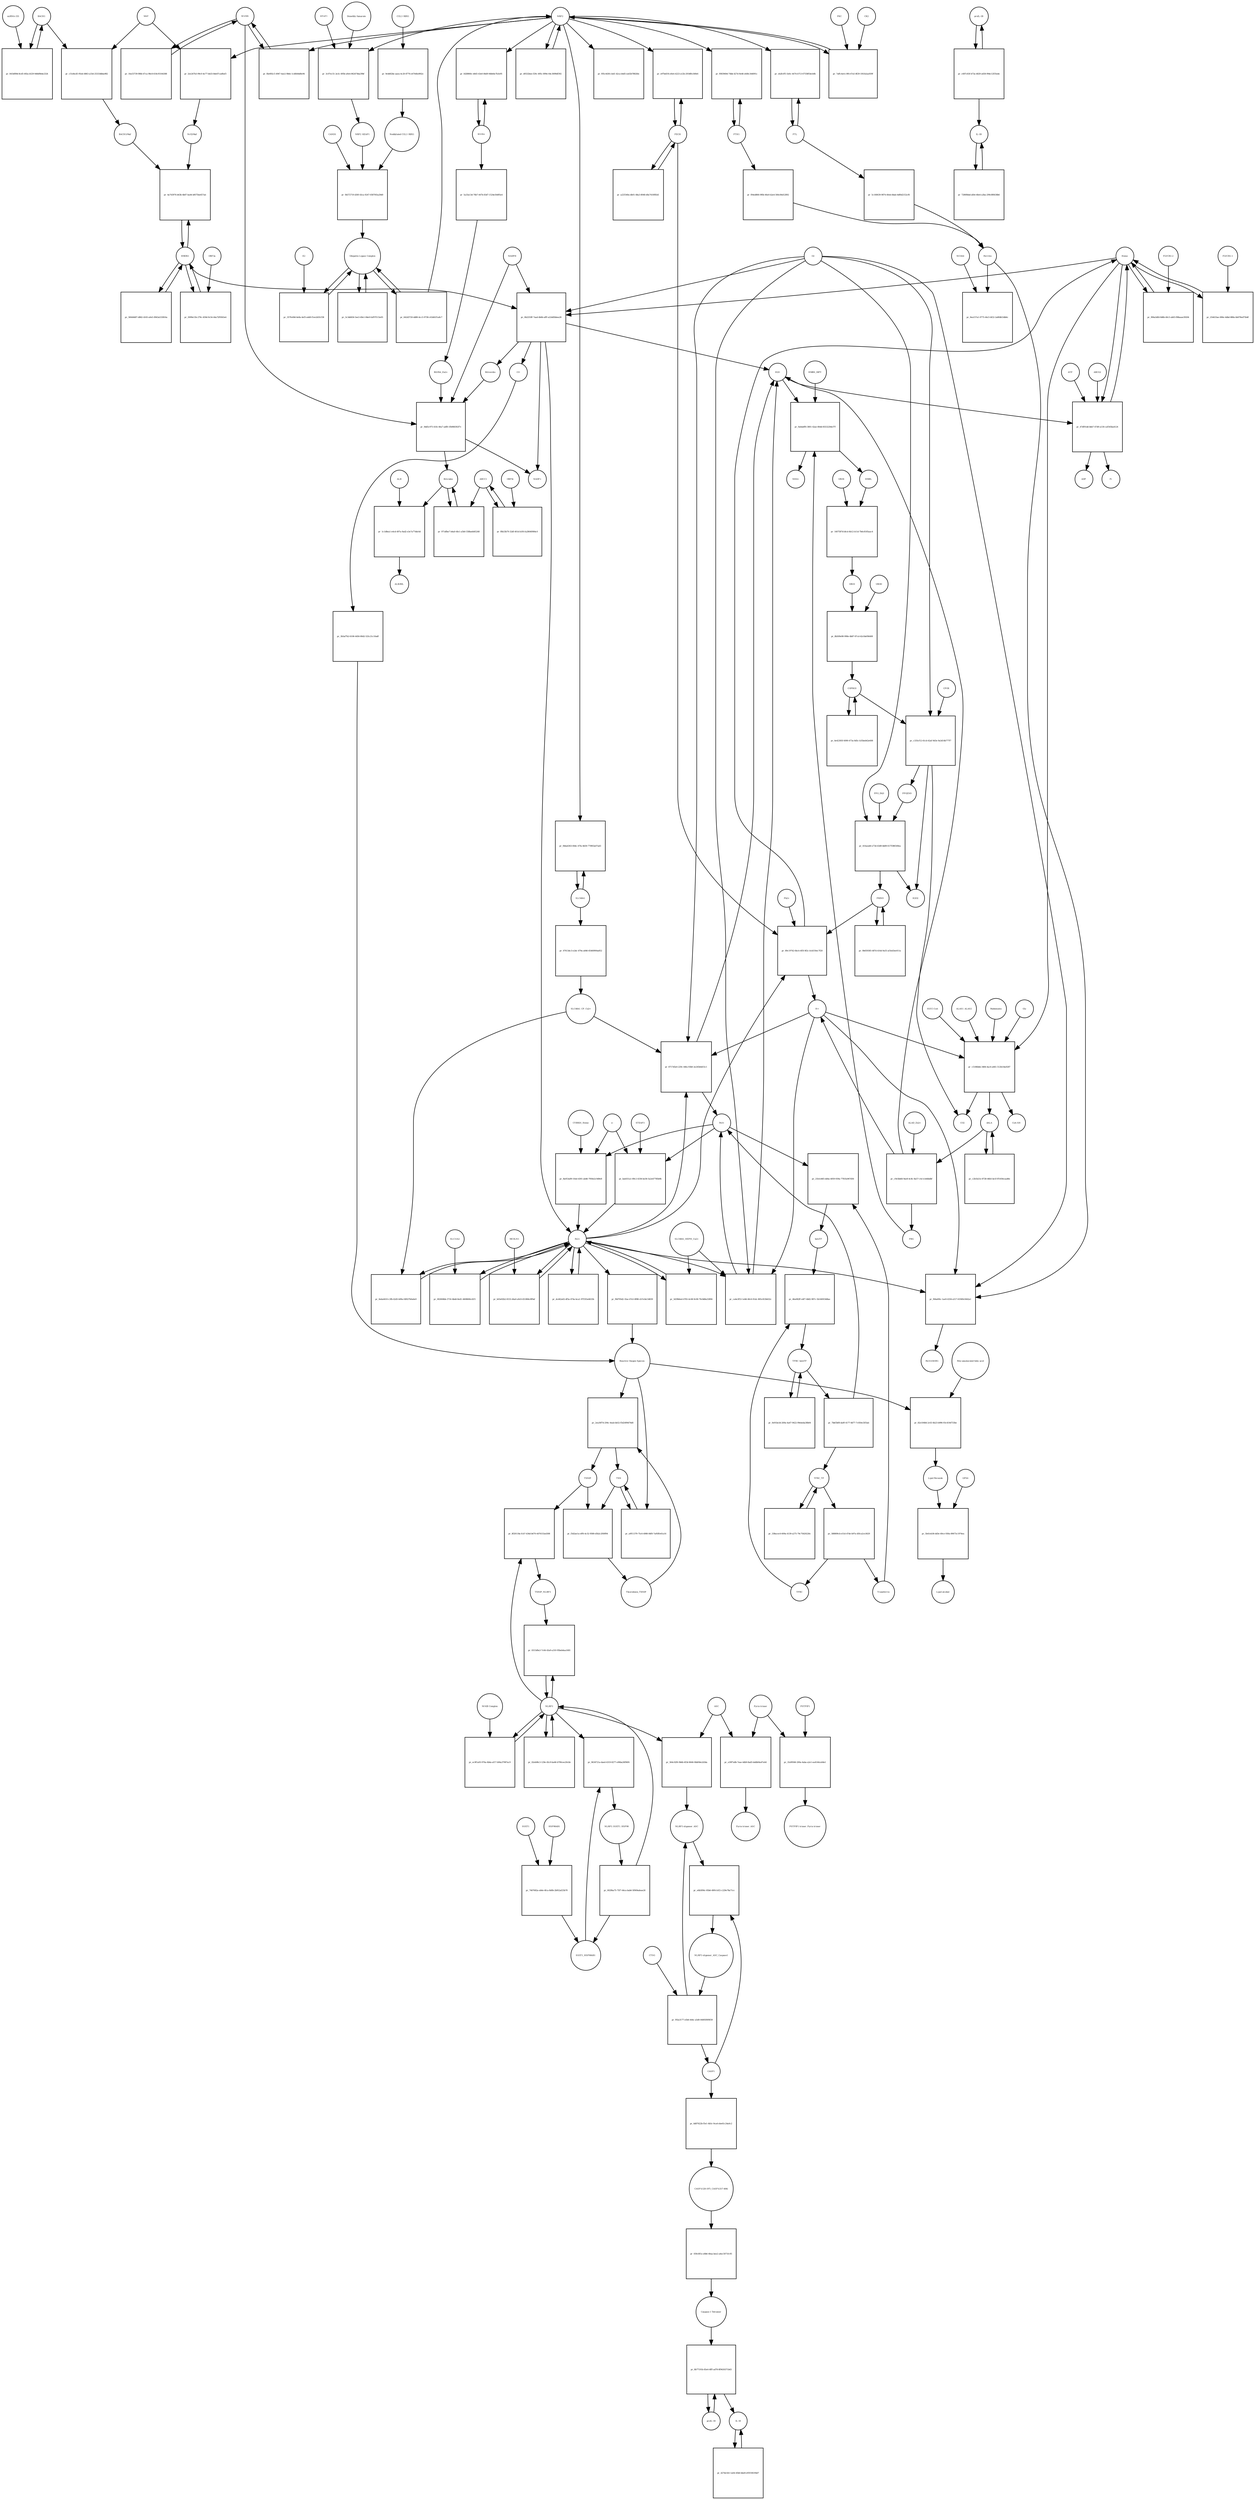 strict digraph  {
Heme [annotation="urn_miriam_obo.chebi_CHEBI%3A30413", bipartite=0, cls="simple chemical", fontsize=4, label=Heme, shape=circle];
"pr_0b2255ff-7aad-4b6b-afff-a22dd5bbea28" [annotation="", bipartite=1, cls=process, fontsize=4, label="pr_0b2255ff-7aad-4b6b-afff-a22dd5bbea28", shape=square];
Biliverdin [annotation="urn_miriam_obo.chebi_CHEBI%3A17033", bipartite=0, cls="simple chemical", fontsize=4, label=Biliverdin, shape=circle];
HMOX1 [annotation="", bipartite=0, cls=macromolecule, fontsize=4, label=HMOX1, shape=circle];
O2 [annotation="urn_miriam_obo.chebi_CHEBI%3A15379", bipartite=0, cls="simple chemical", fontsize=4, label=O2, shape=circle];
NADPH [annotation="urn_miriam_obo.chebi_CHEBI%3A16474", bipartite=0, cls="simple chemical", fontsize=4, label=NADPH, shape=circle];
H2O [annotation="urn_miriam_obo.chebi_CHEBI%3A15377", bipartite=0, cls="simple chemical", fontsize=4, label=H2O, shape=circle];
"Fe2+" [annotation="urn_miriam_obo.chebi_CHEBI%3A29033", bipartite=0, cls="simple chemical", fontsize=4, label="Fe2+", shape=circle];
"NADP+" [annotation="urn_miriam_obo.chebi_CHEBI%3A18009", bipartite=0, cls="simple chemical", fontsize=4, label="NADP+", shape=circle];
CO [annotation="urn_miriam_obo.chebi_CHEBI%3A17245", bipartite=0, cls="simple chemical", fontsize=4, label=CO, shape=circle];
"pr_994a5dfd-8d6b-40c5-ab03-f88aaae39204" [annotation="", bipartite=1, cls=process, fontsize=4, label="pr_994a5dfd-8d6b-40c5-ab03-f88aaae39204", shape=square];
"FLVCR1-2" [annotation=urn_miriam_uniprot_Q9Y5Y0, bipartite=0, cls=macromolecule, fontsize=4, label="FLVCR1-2", shape=circle];
"pr_9dd5c975-41fe-40a7-adf8-1fb988392f7c" [annotation="", bipartite=1, cls=process, fontsize=4, label="pr_9dd5c975-41fe-40a7-adf8-1fb988392f7c", shape=square];
Bilirubin [annotation="urn_miriam_obo.chebi_CHEBI%3A16990", bipartite=0, cls="simple chemical", fontsize=4, label=Bilirubin, shape=circle];
BLVRB [annotation=urn_miriam_uniprot_P30043, bipartite=0, cls=macromolecule, fontsize=4, label=BLVRB, shape=circle];
"BLVRA_Zn2+" [annotation="urn_miriam_obo.chebi_CHEBI%3A29805|urn_miriam_uniprot_P53004", bipartite=0, cls=complex, fontsize=4, label="BLVRA_Zn2+", shape=circle];
"pr_971dfbe7-b4a0-4fe1-a5b0-558ba6d45248" [annotation="", bipartite=1, cls=process, fontsize=4, label="pr_971dfbe7-b4a0-4fe1-a5b0-558ba6d45248", shape=square];
ABCC1 [annotation="", bipartite=0, cls=macromolecule, fontsize=4, label=ABCC1, shape=circle];
"pr_1c1d8ea1-e4cd-497a-9ad2-e3e7a77ddc6d" [annotation="", bipartite=1, cls=process, fontsize=4, label="pr_1c1d8ea1-e4cd-497a-9ad2-e3e7a77ddc6d", shape=square];
ALB [annotation=urn_miriam_uniprot_P02768, bipartite=0, cls=macromolecule, fontsize=4, label=ALB, shape=circle];
"ALB/BIL" [annotation="urn_miriam_uniprot_P02768|urn_miriam_obo.chebi_CHEBI%3A16990", bipartite=0, cls=complex, fontsize=4, label="ALB/BIL", shape=circle];
NRF2 [annotation="", bipartite=0, cls=macromolecule, fontsize=4, label=NRF2, shape=circle];
"pr_2ee247b3-99c0-4e77-bb33-8de67cad0af3" [annotation="", bipartite=1, cls=process, fontsize=4, label="pr_2ee247b3-99c0-4e77-bb33-8de67cad0af3", shape=square];
MAF [annotation=urn_miriam_uniprot_O75444, bipartite=0, cls=macromolecule, fontsize=4, label=MAF, shape=circle];
"Nrf2/Maf" [annotation="", bipartite=0, cls=complex, fontsize=4, label="Nrf2/Maf", shape=circle];
"pr_c51d4cd5-95eb-4863-a33d-25333dbba982" [annotation="", bipartite=1, cls=process, fontsize=4, label="pr_c51d4cd5-95eb-4863-a33d-25333dbba982", shape=square];
BACH1 [annotation=urn_miriam_uniprot_O14867, bipartite=0, cls=macromolecule, fontsize=4, label=BACH1, shape=circle];
"BACH1/Maf" [annotation="", bipartite=0, cls=complex, fontsize=4, label="BACH1/Maf", shape=circle];
"pr_041bf89d-8cd5-492a-b529-9d6d9b4e2324" [annotation="", bipartite=1, cls=process, fontsize=4, label="pr_041bf89d-8cd5-492a-b529-9d6d9b4e2324", shape=square];
"miRNA-155" [annotation=urn_miriam_ncbigene_406947, bipartite=0, cls="nucleic acid feature", fontsize=4, label="miRNA-155", shape=circle];
"pr_4a743976-b63b-4b87-ba44-bf675be657ab" [annotation="", bipartite=1, cls=process, fontsize=4, label="pr_4a743976-b63b-4b87-ba44-bf675be657ab", shape=square];
PRIN9 [annotation="urn_miriam_obo.chebi_CHEBI%3A15430", bipartite=0, cls="simple chemical", fontsize=4, label=PRIN9, shape=circle];
"pr_89c19742-6bc4-4f5f-8f2c-b1d150ec7f20" [annotation="", bipartite=1, cls=process, fontsize=4, label="pr_89c19742-6bc4-4f5f-8f2c-b1d150ec7f20", shape=square];
FECH [annotation=urn_miriam_uniprot_P22830, bipartite=0, cls=macromolecule, fontsize=4, label=FECH, shape=circle];
"Pb2+" [annotation="urn_miriam_obo.chebi_CHEBI%3A27889", bipartite=0, cls="simple chemical", fontsize=4, label="Pb2+", shape=circle];
"H+" [annotation="urn_miriam_obo.chebi_CHEBI%3A15378", bipartite=0, cls="simple chemical", fontsize=4, label="H+", shape=circle];
"SUCC-CoA" [annotation="urn_miriam_obo.chebi_CHEBI%3A57292", bipartite=0, cls="simple chemical", fontsize=4, label="SUCC-CoA", shape=circle];
"pr_c5186bbb-3484-4ac6-a661-512fe54a9287" [annotation="", bipartite=1, cls=process, fontsize=4, label="pr_c5186bbb-3484-4ac6-a661-512fe54a9287", shape=square];
dALA [annotation="urn_miriam_obo.chebi_CHEBI%3A356416", bipartite=0, cls="simple chemical", fontsize=4, label=dALA, shape=circle];
ALAS1_ALAS2 [annotation="urn_miriam_uniprot_P13196|urn_miriam_uniprot_P22557", bipartite=0, cls=complex, fontsize=4, label=ALAS1_ALAS2, shape=circle];
Panhematin [annotation="urn_miriam_obo.chebi_CHEBI%3A50385", bipartite=0, cls="simple chemical", fontsize=4, label=Panhematin, shape=circle];
Gly [annotation="urn_miriam_obo.chebi_CHEBI%3A57305", bipartite=0, cls="simple chemical", fontsize=4, label=Gly, shape=circle];
"CoA-SH" [annotation="urn_miriam_obo.chebi_CHEBI%3A15346", bipartite=0, cls="simple chemical", fontsize=4, label="CoA-SH", shape=circle];
CO2 [annotation="urn_miriam_obo.chebi_CHEBI%3A16526", bipartite=0, cls="simple chemical", fontsize=4, label=CO2, shape=circle];
"pr_3c07ec51-2e3c-495b-a9e4-862474ba39bf" [annotation="", bipartite=1, cls=process, fontsize=4, label="pr_3c07ec51-2e3c-495b-a9e4-862474ba39bf", shape=square];
KEAP1 [annotation=urn_miriam_uniprot_Q14145, bipartite=0, cls=macromolecule, fontsize=4, label=KEAP1, shape=circle];
NRF2_KEAP1 [annotation="urn_miriam_uniprot_Q14145|urn_miriam_uniprot_Q16236", bipartite=0, cls=complex, fontsize=4, label=NRF2_KEAP1, shape=circle];
"Dimethly fumarate" [annotation="urn_miriam_obo.chebi_CHEBI%3A76004", bipartite=0, cls="simple chemical", fontsize=4, label="Dimethly fumarate", shape=circle];
"Ubiquitin Ligase Complex" [annotation="urn_miriam_uniprot_Q14145|urn_miriam_uniprot_Q15843|urn_miriam_uniprot_Q13618|urn_miriam_uniprot_P62877|urn_miriam_uniprot_Q16236|urn_miriam_uniprot_P0CG48|urn_miriam_pubmed_19940261|urn_miriam_interpro_IPR000608", bipartite=0, cls=complex, fontsize=4, label="Ubiquitin Ligase Complex", shape=circle];
"pr_3c3dd456-5ee3-49e1-84e0-faf97f115e05" [annotation="", bipartite=1, cls=process, fontsize=4, label="pr_3c3dd456-5ee3-49e1-84e0-faf97f115e05", shape=square];
"pr_c9e5bbfd-9ae8-4c8c-8a57-c4c1cb44bdbf" [annotation="", bipartite=1, cls=process, fontsize=4, label="pr_c9e5bbfd-9ae8-4c8c-8a57-c4c1cb44bdbf", shape=square];
PBG [annotation="urn_miriam_obo.chebi_CHEBI%3A58126", bipartite=0, cls="simple chemical", fontsize=4, label=PBG, shape=circle];
"ALAD_Zn2+" [annotation="urn_miriam_uniprot_P13716|urn_miriam_obo.chebi_CHEBI%3A29105", bipartite=0, cls=complex, fontsize=4, label="ALAD_Zn2+", shape=circle];
"pr_9a8abff6-3801-42ae-80dd-8553229dcf7f" [annotation="", bipartite=1, cls=process, fontsize=4, label="pr_9a8abff6-3801-42ae-80dd-8553229dcf7f", shape=square];
HMBL [annotation="urn_miriam_obo.chebi_CHEBI%3A57845", bipartite=0, cls="simple chemical", fontsize=4, label=HMBL, shape=circle];
HMBS_DIPY [annotation="urn_miriam_obo.chebi_CHEBI%3A36319|urn_miriam_uniprot_P08397", bipartite=0, cls=complex, fontsize=4, label=HMBS_DIPY, shape=circle];
"NH4+" [annotation="urn_miriam_obo.chebi_CHEBI%3A28938", bipartite=0, cls="simple chemical", fontsize=4, label="NH4+", shape=circle];
"pr_1407587d-bfcd-4b12-b11d-7b6c8185aac4" [annotation="", bipartite=1, cls=process, fontsize=4, label="pr_1407587d-bfcd-4b12-b11d-7b6c8185aac4", shape=square];
URO3 [annotation="urn_miriam_obo.chebi_CHEBI%3A15437", bipartite=0, cls="simple chemical", fontsize=4, label=URO3, shape=circle];
UROS [annotation=urn_miriam_uniprot_P10746, bipartite=0, cls=macromolecule, fontsize=4, label=UROS, shape=circle];
"pr_8b509e98-998e-4b87-87cd-42cfdef06408" [annotation="", bipartite=1, cls=process, fontsize=4, label="pr_8b509e98-998e-4b87-87cd-42cfdef06408", shape=square];
COPRO3 [annotation="urn_miriam_obo.chebi_CHEBI%3A15439", bipartite=0, cls="simple chemical", fontsize=4, label=COPRO3, shape=circle];
UROD [annotation=urn_miriam_uniprot_P06132, bipartite=0, cls=macromolecule, fontsize=4, label=UROD, shape=circle];
"pr_c335cf12-61cb-42af-9d3e-9a3d14b777f7" [annotation="", bipartite=1, cls=process, fontsize=4, label="pr_c335cf12-61cb-42af-9d3e-9a3d14b777f7", shape=square];
PPGEN9 [annotation="urn_miriam_obo.chebi_CHEBI%3A15435", bipartite=0, cls="simple chemical", fontsize=4, label=PPGEN9, shape=circle];
CPOX [annotation=urn_miriam_uniprot_P36551, bipartite=0, cls=macromolecule, fontsize=4, label=CPOX, shape=circle];
H2O2 [annotation="urn_miriam_obo.chebi_CHEBI%3A16240", bipartite=0, cls="simple chemical", fontsize=4, label=H2O2, shape=circle];
"pr_41faeab0-e73d-43d9-bb89-617f386549ea" [annotation="", bipartite=1, cls=process, fontsize=4, label="pr_41faeab0-e73d-43d9-bb89-617f386549ea", shape=square];
PPO_FAD [annotation="urn_miriam_obo.chebi_CHEBI%3A16238|urn_miriam_uniprot_P50336", bipartite=0, cls=complex, fontsize=4, label=PPO_FAD, shape=circle];
"pr_d0532bee-f29c-495c-899e-64c3699df392" [annotation="", bipartite=1, cls=process, fontsize=4, label="pr_d0532bee-f29c-495c-899e-64c3699df392", shape=square];
"pr_c2b1b21e-8728-46b5-be1f-ff1656caad6e" [annotation="", bipartite=1, cls="uncertain process", fontsize=4, label="pr_c2b1b21e-8728-46b5-be1f-ff1656caad6e", shape=square];
"pr_6e42305f-6090-473a-8d5c-b35beb62e608" [annotation="", bipartite=1, cls="uncertain process", fontsize=4, label="pr_6e42305f-6090-473a-8d5c-b35beb62e608", shape=square];
"pr_9b659385-487d-416d-9a55-af3ed3ee011a" [annotation="", bipartite=1, cls="uncertain process", fontsize=4, label="pr_9b659385-487d-416d-9a55-af3ed3ee011a", shape=square];
"Poly-unsaturated fatty acid" [annotation="urn_miriam_obo.chebi_CHEBI%3A26208", bipartite=0, cls="simple chemical", fontsize=4, label="Poly-unsaturated fatty acid", shape=circle];
"pr_82e1048d-2c63-4b23-b996-93c419d733be" [annotation="", bipartite=1, cls=process, fontsize=4, label="pr_82e1048d-2c63-4b23-b996-93c419d733be", shape=square];
"Lipid Peroxide" [annotation="urn_miriam_obo.chebi_CHEBI%3A61051", bipartite=0, cls="simple chemical", fontsize=4, label="Lipid Peroxide", shape=circle];
"Reactive Oxygen Species" [annotation="urn_miriam_obo.chebi_CHEBI%3A26523", bipartite=0, cls="simple chemical", fontsize=4, label="Reactive Oxygen Species", shape=circle];
"pr_f66a6f4c-1ae9-4334-a517-61949c0442a1" [annotation="", bipartite=1, cls=process, fontsize=4, label="pr_f66a6f4c-1ae9-4334-a517-61949c0442a1", shape=square];
"Fe(3+)O(OH)" [annotation="urn_miriam_obo.chebi_CHEBI%3A78619", bipartite=0, cls="simple chemical", fontsize=4, label="Fe(3+)O(OH)", shape=circle];
Ferritin [annotation=urn_miriam_uniprot_P02794, bipartite=0, cls=complex, fontsize=4, label=Ferritin, shape=circle];
"pr_0eda4410-c3fb-42d5-b09a-fdf437b0a6e9" [annotation="", bipartite=1, cls=process, fontsize=4, label="pr_0eda4410-c3fb-42d5-b09a-fdf437b0a6e9", shape=square];
"SLC40A1_CP_Cu2+" [annotation="urn_miriam_uniprot_P00450|urn_miriam_uniprot_Q9NP59|urn_miriam_obo.chebi_CHEBI%3A29036", bipartite=0, cls=complex, fontsize=4, label="SLC40A1_CP_Cu2+", shape=circle];
"pr_8717d5e0-229c-44fa-93b0-2e245b4d15c1" [annotation="", bipartite=1, cls=process, fontsize=4, label="pr_8717d5e0-229c-44fa-93b0-2e245b4d15c1", shape=square];
"Fe3+" [annotation="urn_miriam_obo.chebi_CHEBI%3A29034", bipartite=0, cls="simple chemical", fontsize=4, label="Fe3+", shape=circle];
SLC40A1 [annotation=urn_miriam_ncbigene_30061, bipartite=0, cls="nucleic acid feature", fontsize=4, label=SLC40A1, shape=circle];
"pr_0bba4363-60dc-47fa-8d30-770f63a07ad3" [annotation="", bipartite=1, cls=process, fontsize=4, label="pr_0bba4363-60dc-47fa-8d30-770f63a07ad3", shape=square];
FTH1 [annotation=urn_miriam_ncbigene_2495, bipartite=0, cls="nucleic acid feature", fontsize=4, label=FTH1, shape=circle];
"pr_f083949d-74bb-427d-9e46-efd0c344091c" [annotation="", bipartite=1, cls=process, fontsize=4, label="pr_f083949d-74bb-427d-9e46-efd0c344091c", shape=square];
FTL [annotation=urn_miriam_ncbigene_2512, bipartite=0, cls="nucleic acid feature", fontsize=4, label=FTL, shape=circle];
"pr_eb2fcff5-5e0c-4474-b713-67558f5dcb0b" [annotation="", bipartite=1, cls=process, fontsize=4, label="pr_eb2fcff5-5e0c-4474-b713-67558f5dcb0b", shape=square];
"pr_f04ed866-9f6b-46e0-b2e4-566c84d12892" [annotation="", bipartite=1, cls=process, fontsize=4, label="pr_f04ed866-9f6b-46e0-b2e4-566c84d12892", shape=square];
"pr_5c160639-9874-40eb-8dab-4df6d2152cf6" [annotation="", bipartite=1, cls=process, fontsize=4, label="pr_5c160639-9874-40eb-8dab-4df6d2152cf6", shape=square];
"pr_e97bd1f4-e0e4-4223-a12b-2934ffe349e6" [annotation="", bipartite=1, cls=process, fontsize=4, label="pr_e97bd1f4-e0e4-4223-a12b-2934ffe349e6", shape=square];
"pr_a225540a-db01-48a3-8048-d0a7410f85d1" [annotation="", bipartite=1, cls=process, fontsize=4, label="pr_a225540a-db01-48a3-8048-d0a7410f85d1", shape=square];
"pr_560d4487-d862-4165-a0e5-0943a533816a" [annotation="", bipartite=1, cls=process, fontsize=4, label="pr_560d4487-d862-4165-a0e5-0943a533816a", shape=square];
BLVRA [annotation=urn_miriam_ncbigene_644, bipartite=0, cls="nucleic acid feature", fontsize=4, label=BLVRA, shape=circle];
"pr_fd28860c-d445-43e0-84d9-9db44e7b3e95" [annotation="", bipartite=1, cls=process, fontsize=4, label="pr_fd28860c-d445-43e0-84d9-9db44e7b3e95", shape=square];
"pr_fbe692c5-4947-4ae2-9b6e-1cdfd44d8e94" [annotation="", bipartite=1, cls=process, fontsize=4, label="pr_fbe692c5-4947-4ae2-9b6e-1cdfd44d8e94", shape=square];
"pr_16a53739-f86b-47ca-98c8-618c93164388" [annotation="", bipartite=1, cls=process, fontsize=4, label="pr_16a53739-f86b-47ca-98c8-618c93164388", shape=square];
"pr_5a33a13d-76b7-447b-83d7-1524e50d95e4" [annotation="", bipartite=1, cls=process, fontsize=4, label="pr_5a33a13d-76b7-447b-83d7-1524e50d95e4", shape=square];
"pr_67613dc3-e2dc-479a-a846-65460904a852" [annotation="", bipartite=1, cls=process, fontsize=4, label="pr_67613dc3-e2dc-479a-a846-65460904a852", shape=square];
"pr_9ea157a1-0775-44c5-bf22-2a8fdb53db6c" [annotation="", bipartite=1, cls=process, fontsize=4, label="pr_9ea157a1-0775-44c5-bf22-2a8fdb53db6c", shape=square];
NCOA4 [annotation=urn_miriam_uniprot_Q13772, bipartite=0, cls=macromolecule, fontsize=4, label=NCOA4, shape=circle];
"pr_8a053a89-10ed-4301-ab46-7956e2c9d9e8" [annotation="", bipartite=1, cls=process, fontsize=4, label="pr_8a053a89-10ed-4301-ab46-7956e2c9d9e8", shape=square];
CYBRD1_Heme [annotation="urn_miriam_uniprot_Q53TN4|urn_miriam_obo.chebi_CHEBI%3A30413", bipartite=0, cls=complex, fontsize=4, label=CYBRD1_Heme, shape=circle];
"e-" [annotation="urn_miriam_obo.chebi_CHEBI%3A10545", bipartite=0, cls="simple chemical", fontsize=4, label="e-", shape=circle];
"pr_002604bb-3716-4bdd-8ed1-4408606cd1f1" [annotation="", bipartite=1, cls=process, fontsize=4, label="pr_002604bb-3716-4bdd-8ed1-4408606cd1f1", shape=square];
SLC11A2 [annotation=urn_miriam_uniprot_P49281, bipartite=0, cls=macromolecule, fontsize=4, label=SLC11A2, shape=circle];
"pr_5b41eb36-dd3e-49ce-930a-89673c1974ea" [annotation="", bipartite=1, cls=process, fontsize=4, label="pr_5b41eb36-dd3e-49ce-930a-89673c1974ea", shape=square];
"Lipid alcohol" [annotation="urn_miriam_obo.chebi_CHEBI%3A24026", bipartite=0, cls="simple chemical", fontsize=4, label="Lipid alcohol", shape=circle];
GPX4 [annotation=urn_miriam_uniprot_P36969, bipartite=0, cls=macromolecule, fontsize=4, label=GPX4, shape=circle];
"pr_3099e15b-279c-459d-9c54-44a72f9363e4" [annotation="", bipartite=1, cls=process, fontsize=4, label="pr_3099e15b-279c-459d-9c54-44a72f9363e4", shape=square];
ORF3a [annotation="urn_miriam_uniprot_P0DTC3|urn_miriam_taxonomy_2697049", bipartite=0, cls=macromolecule, fontsize=4, label=ORF3a, shape=circle];
"pr_f8d795d2-1fae-47e5-8f88-cb7e5dc54839" [annotation="", bipartite=1, cls=process, fontsize=4, label="pr_f8d795d2-1fae-47e5-8f88-cb7e5dc54839", shape=square];
"pr_f8b33b79-32df-401d-b1f6-fa28640984c0" [annotation="", bipartite=1, cls=process, fontsize=4, label="pr_f8b33b79-32df-401d-b1f6-fa28640984c0", shape=square];
ORF9c [annotation=urn_miriam_taxonomy_2697049, bipartite=0, cls=macromolecule, fontsize=4, label=ORF9c, shape=circle];
CUL3_RBX1 [annotation="urn_miriam_uniprot_Q13618|urn_miriam_uniprot_P62877", bipartite=0, cls=complex, fontsize=4, label=CUL3_RBX1, shape=circle];
"pr_9e4d62be-aaea-4c20-8776-e4744fa9f42c" [annotation="", bipartite=1, cls=process, fontsize=4, label="pr_9e4d62be-aaea-4c20-8776-e4744fa9f42c", shape=square];
"Neddylated CUL3_RBX1" [annotation="urn_miriam_uniprot_Q15843|urn_miriam_uniprot_Q13618|urn_miriam_uniprot_P62877", bipartite=0, cls=complex, fontsize=4, label="Neddylated CUL3_RBX1", shape=circle];
"pr_f05c4436-cbd1-42ca-b4d5-ea02b7882fdc" [annotation="", bipartite=1, cls=process, fontsize=4, label="pr_f05c4436-cbd1-42ca-b4d5-ea02b7882fdc", shape=square];
"pr_0b572719-d30f-43ca-9247-0587f45a29d0" [annotation="", bipartite=1, cls=process, fontsize=4, label="pr_0b572719-d30f-43ca-9247-0587f45a29d0", shape=square];
CAND1 [annotation=urn_miriam_uniprot_Q86VP6, bipartite=0, cls=macromolecule, fontsize=4, label=CAND1, shape=circle];
E2 [annotation=urn_miriam_interpro_IPR000608, bipartite=0, cls=macromolecule, fontsize=4, label=E2, shape=circle];
"pr_357fe49d-6e8a-4ef3-a4d0-f1ee2d1fcf38" [annotation="", bipartite=1, cls=process, fontsize=4, label="pr_357fe49d-6e8a-4ef3-a4d0-f1ee2d1fcf38", shape=square];
"pr_7affc4e4-c9f4-47a5-8f29-1f41b2aa939f" [annotation="", bipartite=1, cls=process, fontsize=4, label="pr_7affc4e4-c9f4-47a5-8f29-1f41b2aa939f", shape=square];
PKC [annotation="urn_miriam_pubmed_12198130|urn_miriam_interpro_IPR012233", bipartite=0, cls=macromolecule, fontsize=4, label=PKC, shape=circle];
CK2 [annotation="", bipartite=0, cls=macromolecule, fontsize=4, label=CK2, shape=circle];
"pr_254433ae-696e-4dbd-888a-bb078ed75b4f" [annotation="", bipartite=1, cls=process, fontsize=4, label="pr_254433ae-696e-4dbd-888a-bb078ed75b4f", shape=square];
"FLVCR1-1" [annotation=urn_miriam_uniprot_Q9Y5Y0, bipartite=0, cls=macromolecule, fontsize=4, label="FLVCR1-1", shape=circle];
"pr_47df91dd-bbb7-47d9-a130-caf545ba4124" [annotation="", bipartite=1, cls=process, fontsize=4, label="pr_47df91dd-bbb7-47d9-a130-caf545ba4124", shape=square];
ABCG2 [annotation=urn_miriam_uniprot_Q9UNQ0, bipartite=0, cls="macromolecule multimer", fontsize=4, label=ABCG2, shape=circle];
ATP [annotation="urn_miriam_obo.chebi_CHEBI%3A30616", bipartite=0, cls="simple chemical", fontsize=4, label=ATP, shape=circle];
Pi [annotation="urn_miriam_obo.chebi_CHEBI%3A18367", bipartite=0, cls="simple chemical", fontsize=4, label=Pi, shape=circle];
ADP [annotation="urn_miriam_obo.chebi_CHEBI%3A456216", bipartite=0, cls="simple chemical", fontsize=4, label=ADP, shape=circle];
"pr_3d39b6ed-4765-4c68-9c08-79c8d8a53894" [annotation="", bipartite=1, cls=process, fontsize=4, label="pr_3d39b6ed-4765-4c68-9c08-79c8d8a53894", shape=square];
"SLC40A1_HEPH_Cu2+" [annotation="urn_miriam_uniprot_Q9BQS7|urn_miriam_uniprot_Q9NP59|urn_miriam_obo.chebi_CHEBI%3A28694", bipartite=0, cls=complex, fontsize=4, label="SLC40A1_HEPH_Cu2+", shape=circle];
"pr_ca4e3f53-1e8d-40c6-91dc-805c653b632c" [annotation="", bipartite=1, cls=process, fontsize=4, label="pr_ca4e3f53-1e8d-40c6-91dc-805c653b632c", shape=square];
"pr_21b1e465-dd4a-4059-939a-7781fa967d56" [annotation="", bipartite=1, cls=process, fontsize=4, label="pr_21b1e465-dd4a-4059-939a-7781fa967d56", shape=square];
Transferrin [annotation=urn_miriam_uniprot_P02787, bipartite=0, cls=macromolecule, fontsize=4, label=Transferrin, shape=circle];
holoTF [annotation="urn_miriam_uniprot_P02787|urn_miriam_obo.chebi_CHEBI%3A29034", bipartite=0, cls=complex, fontsize=4, label=holoTF, shape=circle];
TFRC [annotation=urn_miriam_uniprot_P02786, bipartite=0, cls="macromolecule multimer", fontsize=4, label=TFRC, shape=circle];
"pr_46a082ff-e4f7-4b82-987c-5b146919d8ae" [annotation="", bipartite=1, cls=process, fontsize=4, label="pr_46a082ff-e4f7-4b82-987c-5b146919d8ae", shape=square];
TFRC_holoTF [annotation="urn_miriam_uniprot_P02787|urn_miriam_obo.chebi_CHEBI%3A29034|urn_miriam_uniprot_P02786", bipartite=0, cls=complex, fontsize=4, label=TFRC_holoTF, shape=circle];
"pr_0e91be3d-269a-4a47-9422-99ebeba38b04" [annotation="", bipartite=1, cls=process, fontsize=4, label="pr_0e91be3d-269a-4a47-9422-99ebeba38b04", shape=square];
"pr_7bbf3bf8-da9f-4177-8d77-7c050e33f3ab" [annotation="", bipartite=1, cls=process, fontsize=4, label="pr_7bbf3bf8-da9f-4177-8d77-7c050e33f3ab", shape=square];
TFRC_TF [annotation="urn_miriam_uniprot_P02787|urn_miriam_uniprot_P02786", bipartite=0, cls=complex, fontsize=4, label=TFRC_TF, shape=circle];
"pr_bab551a1-89c2-4336-be36-5a2e47785b9b" [annotation="", bipartite=1, cls=process, fontsize=4, label="pr_bab551a1-89c2-4336-be36-5a2e47785b9b", shape=square];
STEAP3 [annotation=urn_miriam_uniprot_Q658P3, bipartite=0, cls=macromolecule, fontsize=4, label=STEAP3, shape=circle];
"pr_b03e92b2-8155-44a0-a9c8-451884c8f9af" [annotation="", bipartite=1, cls=process, fontsize=4, label="pr_b03e92b2-8155-44a0-a9c8-451884c8f9af", shape=square];
MCOLN1 [annotation=urn_miriam_uniprot_Q9GZU1, bipartite=0, cls=macromolecule, fontsize=4, label=MCOLN1, shape=circle];
"pr_dcd42a02-df5a-474a-bca1-97f355e6633b" [annotation="", bipartite=1, cls=process, fontsize=4, label="pr_dcd42a02-df5a-474a-bca1-97f355e6633b", shape=square];
"pr_338acec6-609a-4139-a275-79c75620226c" [annotation="", bipartite=1, cls=process, fontsize=4, label="pr_338acec6-609a-4139-a275-79c75620226c", shape=square];
"pr_588809cb-e51d-47de-b97a-d5fca2ce3629" [annotation="", bipartite=1, cls=process, fontsize=4, label="pr_588809cb-e51d-47de-b97a-d5fca2ce3629", shape=square];
"pr_642d3720-dd80-4cc5-9738-c63d41f1a8c7" [annotation="", bipartite=1, cls=process, fontsize=4, label="pr_642d3720-dd80-4cc5-9738-c63d41f1a8c7", shape=square];
Thioredoxin_TXNIP [annotation="urn_miriam_uniprot_P10599|urn_miriam_uniprot_Q9H3M7", bipartite=0, cls=complex, fontsize=4, label=Thioredoxin_TXNIP, shape=circle];
"pr_2ea30f7d-294c-4eab-bb52-f5d2499d74d0" [annotation="", bipartite=1, cls=process, fontsize=4, label="pr_2ea30f7d-294c-4eab-bb52-f5d2499d74d0", shape=square];
TXNIP [annotation=urn_miriam_uniprot_Q9H3M7, bipartite=0, cls=macromolecule, fontsize=4, label=TXNIP, shape=circle];
TXN [annotation=urn_miriam_uniprot_P10599, bipartite=0, cls=macromolecule, fontsize=4, label=TXN, shape=circle];
NLRP3 [annotation=urn_miriam_uniprot_Q96P20, bipartite=0, cls=macromolecule, fontsize=4, label=NLRP3, shape=circle];
"pr_ec9f1a93-976a-4b4a-af17-b94a37987ac9" [annotation="", bipartite=1, cls=process, fontsize=4, label="pr_ec9f1a93-976a-4b4a-af17-b94a37987ac9", shape=square];
"Nf-KB Complex" [annotation="urn_miriam_uniprot_P19838|urn_miriam_uniprot_Q04206|urn_miriam_uniprot_Q00653", bipartite=0, cls=complex, fontsize=4, label="Nf-KB Complex", shape=circle];
"pr_02eb08c3-129e-45c9-ba46-b790cee20cbb" [annotation="", bipartite=1, cls=process, fontsize=4, label="pr_02eb08c3-129e-45c9-ba46-b790cee20cbb", shape=square];
"pr_a9f11379-75c6-4980-84f0-7a95ffe61a16" [annotation="", bipartite=1, cls=process, fontsize=4, label="pr_a9f11379-75c6-4980-84f0-7a95ffe61a16", shape=square];
"pr_f3d2ae1a-eff6-4c52-9580-d5b2c2f49f94" [annotation="", bipartite=1, cls=process, fontsize=4, label="pr_f3d2ae1a-eff6-4c52-9580-d5b2c2f49f94", shape=square];
HSP90AB1 [annotation=urn_miriam_uniprot_P08238, bipartite=0, cls=macromolecule, fontsize=4, label=HSP90AB1, shape=circle];
"pr_7467682a-eb6e-4fca-8d0b-2b952af25b78" [annotation="", bipartite=1, cls=process, fontsize=4, label="pr_7467682a-eb6e-4fca-8d0b-2b952af25b78", shape=square];
SUGT1 [annotation=urn_miriam_uniprot_Q9Y2Z0, bipartite=0, cls=macromolecule, fontsize=4, label=SUGT1, shape=circle];
SUGT1_HSP90AB1 [annotation="urn_miriam_uniprot_P08238|urn_miriam_uniprot_Q9Y2Z0", bipartite=0, cls=complex, fontsize=4, label=SUGT1_HSP90AB1, shape=circle];
"pr_9634721a-daed-4319-8277-e96ba26f96f4" [annotation="", bipartite=1, cls=process, fontsize=4, label="pr_9634721a-daed-4319-8277-e96ba26f96f4", shape=square];
NLRP3_SUGT1_HSP90 [annotation="urn_miriam_uniprot_P08238|urn_miriam_uniprot_Q96P20|urn_miriam_uniprot_Q9Y2Z0", bipartite=0, cls=complex, fontsize=4, label=NLRP3_SUGT1_HSP90, shape=circle];
"pr_8f20118a-fcb7-434d-b670-4476153a4308" [annotation="", bipartite=1, cls=process, fontsize=4, label="pr_8f20118a-fcb7-434d-b670-4476153a4308", shape=square];
TXNIP_NLRP3 [annotation="urn_miriam_uniprot_Q9H3M7|urn_miriam_uniprot_Q96P20", bipartite=0, cls=complex, fontsize=4, label=TXNIP_NLRP3, shape=circle];
"pr_564c02f6-9b6b-4f3d-8646-0bbf46e2d3da" [annotation="", bipartite=1, cls=process, fontsize=4, label="pr_564c02f6-9b6b-4f3d-8646-0bbf46e2d3da", shape=square];
ASC [annotation=urn_miriam_uniprot_Q9ULZ3, bipartite=0, cls=macromolecule, fontsize=4, label=ASC, shape=circle];
"NLRP3 oligomer_ASC" [annotation="urn_miriam_uniprot_Q9ULZ3|urn_miriam_obo.chebi_CHEBI%3A36080", bipartite=0, cls=complex, fontsize=4, label="NLRP3 oligomer_ASC", shape=circle];
"pr_e6b5f06c-85b6-49f4-b1f2-c229e78a71cc" [annotation="", bipartite=1, cls=process, fontsize=4, label="pr_e6b5f06c-85b6-49f4-b1f2-c229e78a71cc", shape=square];
CASP1 [annotation=urn_miriam_uniprot_P29466, bipartite=0, cls=macromolecule, fontsize=4, label=CASP1, shape=circle];
"NLRP3 oligomer_ASC_Caspase1" [annotation="urn_miriam_uniprot_P29466|urn_miriam_uniprot_Q9ULZ3", bipartite=0, cls=complex, fontsize=4, label="NLRP3 oligomer_ASC_Caspase1", shape=circle];
"pr_e39f7a8b-7eae-4db9-8ad5-bddb04a47a0d" [annotation="", bipartite=1, cls=process, fontsize=4, label="pr_e39f7a8b-7eae-4db9-8ad5-bddb04a47a0d", shape=square];
"Pyrin trimer" [annotation=urn_miriam_uniprot_O15553, bipartite=0, cls=complex, fontsize=4, label="Pyrin trimer", shape=circle];
"Pyrin trimer_ASC" [annotation="urn_miriam_uniprot_O15553|urn_miriam_uniprot_Q9ULZ3", bipartite=0, cls=complex, fontsize=4, label="Pyrin trimer_ASC", shape=circle];
"pr_1fa99566-200a-4aba-a2e1-ea4144ca0de1" [annotation="", bipartite=1, cls=process, fontsize=4, label="pr_1fa99566-200a-4aba-a2e1-ea4144ca0de1", shape=square];
PSTPIP1 [annotation=urn_miriam_uniprot_O43586, bipartite=0, cls="macromolecule multimer", fontsize=4, label=PSTPIP1, shape=circle];
"PSTPIP1 trimer_Pyrin trimer" [annotation="urn_miriam_uniprot_O15553|urn_miriam_uniprot_O43586", bipartite=0, cls=complex, fontsize=4, label="PSTPIP1 trimer_Pyrin trimer", shape=circle];
"pr_f92a3177-e5b6-444c-a5d0-04005f0f0f39" [annotation="", bipartite=1, cls=process, fontsize=4, label="pr_f92a3177-e5b6-444c-a5d0-04005f0f0f39", shape=square];
CTSG [annotation=urn_miriam_uniprot_P08311, bipartite=0, cls=macromolecule, fontsize=4, label=CTSG, shape=circle];
"pr_6d87622b-f5e1-4b5c-9ca4-ebe61c24a0c2" [annotation="", bipartite=1, cls=process, fontsize=4, label="pr_6d87622b-f5e1-4b5c-9ca4-ebe61c24a0c2", shape=square];
"CASP1(120-197)_CASP1(317-404)" [annotation=urn_miriam_uniprot_P29466, bipartite=0, cls=complex, fontsize=4, label="CASP1(120-197)_CASP1(317-404)", shape=circle];
"pr_059c8f1e-e8b6-40aa-bee2-a4ec5071fc95" [annotation="", bipartite=1, cls=process, fontsize=4, label="pr_059c8f1e-e8b6-40aa-bee2-a4ec5071fc95", shape=square];
"Caspase-1 Tetramer" [annotation=urn_miriam_uniprot_P29466, bipartite=0, cls="complex multimer", fontsize=4, label="Caspase-1 Tetramer", shape=circle];
"proIL-1B" [annotation=urn_miriam_uniprot_P01584, bipartite=0, cls=macromolecule, fontsize=4, label="proIL-1B", shape=circle];
"pr_c687c83f-b73a-4829-a458-99dc12f35ede" [annotation="", bipartite=1, cls=process, fontsize=4, label="pr_c687c83f-b73a-4829-a458-99dc12f35ede", shape=square];
"IL-1B" [annotation=urn_miriam_uniprot_P01584, bipartite=0, cls=macromolecule, fontsize=4, label="IL-1B", shape=circle];
"pr_72869bbd-afb4-48e4-a3ba-299c8f6638b6" [annotation="", bipartite=1, cls="omitted process", fontsize=4, label="pr_72869bbd-afb4-48e4-a3ba-299c8f6638b6", shape=square];
"pr_0315d9a3-7c64-43a9-a310-95beb4aa1681" [annotation="", bipartite=1, cls=process, fontsize=4, label="pr_0315d9a3-7c64-43a9-a310-95beb4aa1681", shape=square];
"proIL-18" [annotation=urn_miriam_uniprot_Q14116, bipartite=0, cls=macromolecule, fontsize=4, label="proIL-18", shape=circle];
"pr_8b77191b-83e4-4fff-ad78-8f9430371b63" [annotation="", bipartite=1, cls=process, fontsize=4, label="pr_8b77191b-83e4-4fff-ad78-8f9430371b63", shape=square];
"IL-18" [annotation=urn_miriam_uniprot_Q14116, bipartite=0, cls=macromolecule, fontsize=4, label="IL-18", shape=circle];
"pr_427de1b5-1a64-45b6-bbe8-ef5f106194d7" [annotation="", bipartite=1, cls="omitted process", fontsize=4, label="pr_427de1b5-1a64-45b6-bbe8-ef5f106194d7", shape=square];
"pr_3b5af7b2-6106-4456-80d2-525c21c10adf" [annotation="", bipartite=1, cls=process, fontsize=4, label="pr_3b5af7b2-6106-4456-80d2-525c21c10adf", shape=square];
"pr_0029ba75-75f7-44ca-bab6-5f069adeae26" [annotation="", bipartite=1, cls=process, fontsize=4, label="pr_0029ba75-75f7-44ca-bab6-5f069adeae26", shape=square];
Heme -> "pr_0b2255ff-7aad-4b6b-afff-a22dd5bbea28"  [annotation="", interaction_type=consumption];
Heme -> "pr_994a5dfd-8d6b-40c5-ab03-f88aaae39204"  [annotation="", interaction_type=consumption];
Heme -> "pr_c5186bbb-3484-4ac6-a661-512fe54a9287"  [annotation=urn_miriam_pubmed_25446301, interaction_type=inhibition];
Heme -> "pr_254433ae-696e-4dbd-888a-bb078ed75b4f"  [annotation="", interaction_type=consumption];
Heme -> "pr_47df91dd-bbb7-47d9-a130-caf545ba4124"  [annotation="", interaction_type=consumption];
"pr_0b2255ff-7aad-4b6b-afff-a22dd5bbea28" -> Biliverdin  [annotation="", interaction_type=production];
"pr_0b2255ff-7aad-4b6b-afff-a22dd5bbea28" -> H2O  [annotation="", interaction_type=production];
"pr_0b2255ff-7aad-4b6b-afff-a22dd5bbea28" -> "Fe2+"  [annotation="", interaction_type=production];
"pr_0b2255ff-7aad-4b6b-afff-a22dd5bbea28" -> "NADP+"  [annotation="", interaction_type=production];
"pr_0b2255ff-7aad-4b6b-afff-a22dd5bbea28" -> CO  [annotation="", interaction_type=production];
Biliverdin -> "pr_9dd5c975-41fe-40a7-adf8-1fb988392f7c"  [annotation="", interaction_type=consumption];
HMOX1 -> "pr_0b2255ff-7aad-4b6b-afff-a22dd5bbea28"  [annotation="", interaction_type=catalysis];
HMOX1 -> "pr_4a743976-b63b-4b87-ba44-bf675be657ab"  [annotation="", interaction_type=consumption];
HMOX1 -> "pr_560d4487-d862-4165-a0e5-0943a533816a"  [annotation="", interaction_type=consumption];
HMOX1 -> "pr_3099e15b-279c-459d-9c54-44a72f9363e4"  [annotation="", interaction_type=consumption];
O2 -> "pr_0b2255ff-7aad-4b6b-afff-a22dd5bbea28"  [annotation="", interaction_type=consumption];
O2 -> "pr_c335cf12-61cb-42af-9d3e-9a3d14b777f7"  [annotation="", interaction_type=consumption];
O2 -> "pr_41faeab0-e73d-43d9-bb89-617f386549ea"  [annotation="", interaction_type=consumption];
O2 -> "pr_f66a6f4c-1ae9-4334-a517-61949c0442a1"  [annotation="", interaction_type=consumption];
O2 -> "pr_8717d5e0-229c-44fa-93b0-2e245b4d15c1"  [annotation="", interaction_type=consumption];
O2 -> "pr_ca4e3f53-1e8d-40c6-91dc-805c653b632c"  [annotation="", interaction_type=consumption];
NADPH -> "pr_0b2255ff-7aad-4b6b-afff-a22dd5bbea28"  [annotation="", interaction_type=consumption];
NADPH -> "pr_9dd5c975-41fe-40a7-adf8-1fb988392f7c"  [annotation="", interaction_type=consumption];
H2O -> "pr_9a8abff6-3801-42ae-80dd-8553229dcf7f"  [annotation="", interaction_type=consumption];
H2O -> "pr_47df91dd-bbb7-47d9-a130-caf545ba4124"  [annotation="", interaction_type=consumption];
"Fe2+" -> "pr_89c19742-6bc4-4f5f-8f2c-b1d150ec7f20"  [annotation="", interaction_type=consumption];
"Fe2+" -> "pr_f66a6f4c-1ae9-4334-a517-61949c0442a1"  [annotation="", interaction_type=consumption];
"Fe2+" -> "pr_0eda4410-c3fb-42d5-b09a-fdf437b0a6e9"  [annotation="", interaction_type=consumption];
"Fe2+" -> "pr_8717d5e0-229c-44fa-93b0-2e245b4d15c1"  [annotation="", interaction_type=consumption];
"Fe2+" -> "pr_002604bb-3716-4bdd-8ed1-4408606cd1f1"  [annotation="", interaction_type=consumption];
"Fe2+" -> "pr_f8d795d2-1fae-47e5-8f88-cb7e5dc54839"  [annotation="urn_miriam_pubmed_26794443|urn_miriam_pubmed_30692038", interaction_type=catalysis];
"Fe2+" -> "pr_3d39b6ed-4765-4c68-9c08-79c8d8a53894"  [annotation="", interaction_type=consumption];
"Fe2+" -> "pr_ca4e3f53-1e8d-40c6-91dc-805c653b632c"  [annotation="", interaction_type=consumption];
"Fe2+" -> "pr_b03e92b2-8155-44a0-a9c8-451884c8f9af"  [annotation="", interaction_type=consumption];
"Fe2+" -> "pr_dcd42a02-df5a-474a-bca1-97f355e6633b"  [annotation="", interaction_type=consumption];
CO -> "pr_3b5af7b2-6106-4456-80d2-525c21c10adf"  [annotation="urn_miriam_pubmed_28356568|urn_miriam_pubmed_25770182", interaction_type=inhibition];
"pr_994a5dfd-8d6b-40c5-ab03-f88aaae39204" -> Heme  [annotation="", interaction_type=production];
"FLVCR1-2" -> "pr_994a5dfd-8d6b-40c5-ab03-f88aaae39204"  [annotation="", interaction_type=catalysis];
"pr_9dd5c975-41fe-40a7-adf8-1fb988392f7c" -> Bilirubin  [annotation="", interaction_type=production];
"pr_9dd5c975-41fe-40a7-adf8-1fb988392f7c" -> "NADP+"  [annotation="", interaction_type=production];
Bilirubin -> "pr_971dfbe7-b4a0-4fe1-a5b0-558ba6d45248"  [annotation="", interaction_type=consumption];
Bilirubin -> "pr_1c1d8ea1-e4cd-497a-9ad2-e3e7a77ddc6d"  [annotation="", interaction_type=consumption];
BLVRB -> "pr_9dd5c975-41fe-40a7-adf8-1fb988392f7c"  [annotation="", interaction_type=catalysis];
BLVRB -> "pr_fbe692c5-4947-4ae2-9b6e-1cdfd44d8e94"  [annotation="", interaction_type=consumption];
BLVRB -> "pr_16a53739-f86b-47ca-98c8-618c93164388"  [annotation="", interaction_type=consumption];
"BLVRA_Zn2+" -> "pr_9dd5c975-41fe-40a7-adf8-1fb988392f7c"  [annotation="", interaction_type=catalysis];
"pr_971dfbe7-b4a0-4fe1-a5b0-558ba6d45248" -> Bilirubin  [annotation="", interaction_type=production];
ABCC1 -> "pr_971dfbe7-b4a0-4fe1-a5b0-558ba6d45248"  [annotation="", interaction_type=catalysis];
ABCC1 -> "pr_f8b33b79-32df-401d-b1f6-fa28640984c0"  [annotation="", interaction_type=consumption];
"pr_1c1d8ea1-e4cd-497a-9ad2-e3e7a77ddc6d" -> "ALB/BIL"  [annotation="", interaction_type=production];
ALB -> "pr_1c1d8ea1-e4cd-497a-9ad2-e3e7a77ddc6d"  [annotation="", interaction_type=consumption];
NRF2 -> "pr_2ee247b3-99c0-4e77-bb33-8de67cad0af3"  [annotation="", interaction_type=consumption];
NRF2 -> "pr_3c07ec51-2e3c-495b-a9e4-862474ba39bf"  [annotation="", interaction_type=consumption];
NRF2 -> "pr_d0532bee-f29c-495c-899e-64c3699df392"  [annotation="", interaction_type=consumption];
NRF2 -> "pr_0bba4363-60dc-47fa-8d30-770f63a07ad3"  [annotation=urn_miriam_pubmed_30692038, interaction_type=catalysis];
NRF2 -> "pr_f083949d-74bb-427d-9e46-efd0c344091c"  [annotation=urn_miriam_pubmed_30692038, interaction_type=catalysis];
NRF2 -> "pr_eb2fcff5-5e0c-4474-b713-67558f5dcb0b"  [annotation=urn_miriam_pubmed_30692038, interaction_type=catalysis];
NRF2 -> "pr_e97bd1f4-e0e4-4223-a12b-2934ffe349e6"  [annotation="urn_miriam_pubmed_30692038|urn_miriam_pubmed_23766848", interaction_type=catalysis];
NRF2 -> "pr_fd28860c-d445-43e0-84d9-9db44e7b3e95"  [annotation=urn_miriam_pubmed_30692038, interaction_type=catalysis];
NRF2 -> "pr_fbe692c5-4947-4ae2-9b6e-1cdfd44d8e94"  [annotation=urn_miriam_pubmed_30692038, interaction_type=catalysis];
NRF2 -> "pr_f05c4436-cbd1-42ca-b4d5-ea02b7882fdc"  [annotation="", interaction_type=consumption];
NRF2 -> "pr_7affc4e4-c9f4-47a5-8f29-1f41b2aa939f"  [annotation="", interaction_type=consumption];
"pr_2ee247b3-99c0-4e77-bb33-8de67cad0af3" -> "Nrf2/Maf"  [annotation="", interaction_type=production];
MAF -> "pr_2ee247b3-99c0-4e77-bb33-8de67cad0af3"  [annotation="", interaction_type=consumption];
MAF -> "pr_c51d4cd5-95eb-4863-a33d-25333dbba982"  [annotation="", interaction_type=consumption];
"Nrf2/Maf" -> "pr_4a743976-b63b-4b87-ba44-bf675be657ab"  [annotation="urn_miriam_pubmed_10473555|urn_miriam_pubmed_31827672|urn_miriam_pubmed_30692038|urn_miriam_pubmed_29717933", interaction_type=catalysis];
"pr_c51d4cd5-95eb-4863-a33d-25333dbba982" -> "BACH1/Maf"  [annotation="", interaction_type=production];
BACH1 -> "pr_c51d4cd5-95eb-4863-a33d-25333dbba982"  [annotation="", interaction_type=consumption];
BACH1 -> "pr_041bf89d-8cd5-492a-b529-9d6d9b4e2324"  [annotation="", interaction_type=consumption];
"BACH1/Maf" -> "pr_4a743976-b63b-4b87-ba44-bf675be657ab"  [annotation="urn_miriam_pubmed_10473555|urn_miriam_pubmed_31827672|urn_miriam_pubmed_30692038|urn_miriam_pubmed_29717933", interaction_type=inhibition];
"pr_041bf89d-8cd5-492a-b529-9d6d9b4e2324" -> BACH1  [annotation="", interaction_type=production];
"miRNA-155" -> "pr_041bf89d-8cd5-492a-b529-9d6d9b4e2324"  [annotation="urn_miriam_pubmed_28082120|urn_miriam_pubmed_21982894", interaction_type=inhibition];
"pr_4a743976-b63b-4b87-ba44-bf675be657ab" -> HMOX1  [annotation="", interaction_type=production];
PRIN9 -> "pr_89c19742-6bc4-4f5f-8f2c-b1d150ec7f20"  [annotation="", interaction_type=consumption];
PRIN9 -> "pr_9b659385-487d-416d-9a55-af3ed3ee011a"  [annotation="", interaction_type=consumption];
"pr_89c19742-6bc4-4f5f-8f2c-b1d150ec7f20" -> Heme  [annotation="", interaction_type=production];
"pr_89c19742-6bc4-4f5f-8f2c-b1d150ec7f20" -> "H+"  [annotation="", interaction_type=production];
FECH -> "pr_89c19742-6bc4-4f5f-8f2c-b1d150ec7f20"  [annotation="", interaction_type=catalysis];
FECH -> "pr_e97bd1f4-e0e4-4223-a12b-2934ffe349e6"  [annotation="", interaction_type=consumption];
FECH -> "pr_a225540a-db01-48a3-8048-d0a7410f85d1"  [annotation="", interaction_type=consumption];
"Pb2+" -> "pr_89c19742-6bc4-4f5f-8f2c-b1d150ec7f20"  [annotation="", interaction_type=inhibition];
"H+" -> "pr_c5186bbb-3484-4ac6-a661-512fe54a9287"  [annotation="", interaction_type=consumption];
"H+" -> "pr_f66a6f4c-1ae9-4334-a517-61949c0442a1"  [annotation="", interaction_type=consumption];
"H+" -> "pr_8717d5e0-229c-44fa-93b0-2e245b4d15c1"  [annotation="", interaction_type=consumption];
"H+" -> "pr_ca4e3f53-1e8d-40c6-91dc-805c653b632c"  [annotation="", interaction_type=consumption];
"SUCC-CoA" -> "pr_c5186bbb-3484-4ac6-a661-512fe54a9287"  [annotation="", interaction_type=consumption];
"pr_c5186bbb-3484-4ac6-a661-512fe54a9287" -> dALA  [annotation="", interaction_type=production];
"pr_c5186bbb-3484-4ac6-a661-512fe54a9287" -> "CoA-SH"  [annotation="", interaction_type=production];
"pr_c5186bbb-3484-4ac6-a661-512fe54a9287" -> CO2  [annotation="", interaction_type=production];
dALA -> "pr_c9e5bbfd-9ae8-4c8c-8a57-c4c1cb44bdbf"  [annotation="", interaction_type=consumption];
dALA -> "pr_c2b1b21e-8728-46b5-be1f-ff1656caad6e"  [annotation="", interaction_type=consumption];
ALAS1_ALAS2 -> "pr_c5186bbb-3484-4ac6-a661-512fe54a9287"  [annotation=urn_miriam_pubmed_25446301, interaction_type=catalysis];
Panhematin -> "pr_c5186bbb-3484-4ac6-a661-512fe54a9287"  [annotation=urn_miriam_pubmed_25446301, interaction_type=inhibition];
Gly -> "pr_c5186bbb-3484-4ac6-a661-512fe54a9287"  [annotation="", interaction_type=consumption];
"pr_3c07ec51-2e3c-495b-a9e4-862474ba39bf" -> NRF2_KEAP1  [annotation="", interaction_type=production];
KEAP1 -> "pr_3c07ec51-2e3c-495b-a9e4-862474ba39bf"  [annotation="", interaction_type=consumption];
NRF2_KEAP1 -> "pr_0b572719-d30f-43ca-9247-0587f45a29d0"  [annotation="", interaction_type=consumption];
"Dimethly fumarate" -> "pr_3c07ec51-2e3c-495b-a9e4-862474ba39bf"  [annotation="urn_miriam_pubmed_15282312|urn_miriam_pubmed_20486766|urn_miriam_pubmed_31692987|urn_miriam_pubmed_15572695|urn_miriam_pubmed_32132672", interaction_type=inhibition];
"Ubiquitin Ligase Complex" -> "pr_3c3dd456-5ee3-49e1-84e0-faf97f115e05"  [annotation="", interaction_type=consumption];
"Ubiquitin Ligase Complex" -> "pr_357fe49d-6e8a-4ef3-a4d0-f1ee2d1fcf38"  [annotation="", interaction_type=consumption];
"Ubiquitin Ligase Complex" -> "pr_642d3720-dd80-4cc5-9738-c63d41f1a8c7"  [annotation="", interaction_type=consumption];
"pr_3c3dd456-5ee3-49e1-84e0-faf97f115e05" -> "Ubiquitin Ligase Complex"  [annotation="", interaction_type=production];
"pr_c9e5bbfd-9ae8-4c8c-8a57-c4c1cb44bdbf" -> PBG  [annotation="", interaction_type=production];
"pr_c9e5bbfd-9ae8-4c8c-8a57-c4c1cb44bdbf" -> "H+"  [annotation="", interaction_type=production];
"pr_c9e5bbfd-9ae8-4c8c-8a57-c4c1cb44bdbf" -> H2O  [annotation="", interaction_type=production];
PBG -> "pr_9a8abff6-3801-42ae-80dd-8553229dcf7f"  [annotation="", interaction_type=consumption];
"ALAD_Zn2+" -> "pr_c9e5bbfd-9ae8-4c8c-8a57-c4c1cb44bdbf"  [annotation="", interaction_type=catalysis];
"pr_9a8abff6-3801-42ae-80dd-8553229dcf7f" -> HMBL  [annotation="", interaction_type=production];
"pr_9a8abff6-3801-42ae-80dd-8553229dcf7f" -> "NH4+"  [annotation="", interaction_type=production];
HMBL -> "pr_1407587d-bfcd-4b12-b11d-7b6c8185aac4"  [annotation="", interaction_type=consumption];
HMBS_DIPY -> "pr_9a8abff6-3801-42ae-80dd-8553229dcf7f"  [annotation="", interaction_type=catalysis];
"pr_1407587d-bfcd-4b12-b11d-7b6c8185aac4" -> URO3  [annotation="", interaction_type=production];
URO3 -> "pr_8b509e98-998e-4b87-87cd-42cfdef06408"  [annotation="", interaction_type=consumption];
UROS -> "pr_1407587d-bfcd-4b12-b11d-7b6c8185aac4"  [annotation="", interaction_type=catalysis];
"pr_8b509e98-998e-4b87-87cd-42cfdef06408" -> COPRO3  [annotation="", interaction_type=production];
COPRO3 -> "pr_c335cf12-61cb-42af-9d3e-9a3d14b777f7"  [annotation="", interaction_type=consumption];
COPRO3 -> "pr_6e42305f-6090-473a-8d5c-b35beb62e608"  [annotation="", interaction_type=consumption];
UROD -> "pr_8b509e98-998e-4b87-87cd-42cfdef06408"  [annotation="", interaction_type=catalysis];
"pr_c335cf12-61cb-42af-9d3e-9a3d14b777f7" -> PPGEN9  [annotation="", interaction_type=production];
"pr_c335cf12-61cb-42af-9d3e-9a3d14b777f7" -> CO2  [annotation="", interaction_type=production];
"pr_c335cf12-61cb-42af-9d3e-9a3d14b777f7" -> H2O2  [annotation="", interaction_type=production];
PPGEN9 -> "pr_41faeab0-e73d-43d9-bb89-617f386549ea"  [annotation="", interaction_type=consumption];
CPOX -> "pr_c335cf12-61cb-42af-9d3e-9a3d14b777f7"  [annotation="", interaction_type=catalysis];
"pr_41faeab0-e73d-43d9-bb89-617f386549ea" -> PRIN9  [annotation="", interaction_type=production];
"pr_41faeab0-e73d-43d9-bb89-617f386549ea" -> H2O2  [annotation="", interaction_type=production];
PPO_FAD -> "pr_41faeab0-e73d-43d9-bb89-617f386549ea"  [annotation="", interaction_type=catalysis];
"pr_d0532bee-f29c-495c-899e-64c3699df392" -> NRF2  [annotation="", interaction_type=production];
"pr_c2b1b21e-8728-46b5-be1f-ff1656caad6e" -> dALA  [annotation="", interaction_type=production];
"pr_6e42305f-6090-473a-8d5c-b35beb62e608" -> COPRO3  [annotation="", interaction_type=production];
"pr_9b659385-487d-416d-9a55-af3ed3ee011a" -> PRIN9  [annotation="", interaction_type=production];
"Poly-unsaturated fatty acid" -> "pr_82e1048d-2c63-4b23-b996-93c419d733be"  [annotation="", interaction_type=consumption];
"pr_82e1048d-2c63-4b23-b996-93c419d733be" -> "Lipid Peroxide"  [annotation="", interaction_type=production];
"Lipid Peroxide" -> "pr_5b41eb36-dd3e-49ce-930a-89673c1974ea"  [annotation="", interaction_type=consumption];
"Reactive Oxygen Species" -> "pr_82e1048d-2c63-4b23-b996-93c419d733be"  [annotation="urn_miriam_pubmed_26794443|urn_miriam_pubmed_30692038", interaction_type=catalysis];
"Reactive Oxygen Species" -> "pr_2ea30f7d-294c-4eab-bb52-f5d2499d74d0"  [annotation="", interaction_type="necessary stimulation"];
"Reactive Oxygen Species" -> "pr_a9f11379-75c6-4980-84f0-7a95ffe61a16"  [annotation="", interaction_type="necessary stimulation"];
"pr_f66a6f4c-1ae9-4334-a517-61949c0442a1" -> "Fe(3+)O(OH)"  [annotation="", interaction_type=production];
Ferritin -> "pr_f66a6f4c-1ae9-4334-a517-61949c0442a1"  [annotation="", interaction_type=catalysis];
Ferritin -> "pr_9ea157a1-0775-44c5-bf22-2a8fdb53db6c"  [annotation="", interaction_type=consumption];
"pr_0eda4410-c3fb-42d5-b09a-fdf437b0a6e9" -> "Fe2+"  [annotation="", interaction_type=production];
"SLC40A1_CP_Cu2+" -> "pr_0eda4410-c3fb-42d5-b09a-fdf437b0a6e9"  [annotation="", interaction_type=catalysis];
"SLC40A1_CP_Cu2+" -> "pr_8717d5e0-229c-44fa-93b0-2e245b4d15c1"  [annotation="", interaction_type=catalysis];
"pr_8717d5e0-229c-44fa-93b0-2e245b4d15c1" -> "Fe3+"  [annotation="", interaction_type=production];
"pr_8717d5e0-229c-44fa-93b0-2e245b4d15c1" -> H2O  [annotation="", interaction_type=production];
"Fe3+" -> "pr_8a053a89-10ed-4301-ab46-7956e2c9d9e8"  [annotation="", interaction_type=consumption];
"Fe3+" -> "pr_21b1e465-dd4a-4059-939a-7781fa967d56"  [annotation="", interaction_type=consumption];
"Fe3+" -> "pr_bab551a1-89c2-4336-be36-5a2e47785b9b"  [annotation="", interaction_type=consumption];
SLC40A1 -> "pr_0bba4363-60dc-47fa-8d30-770f63a07ad3"  [annotation="", interaction_type=consumption];
SLC40A1 -> "pr_67613dc3-e2dc-479a-a846-65460904a852"  [annotation="", interaction_type=consumption];
"pr_0bba4363-60dc-47fa-8d30-770f63a07ad3" -> SLC40A1  [annotation="", interaction_type=production];
FTH1 -> "pr_f083949d-74bb-427d-9e46-efd0c344091c"  [annotation="", interaction_type=consumption];
FTH1 -> "pr_f04ed866-9f6b-46e0-b2e4-566c84d12892"  [annotation="", interaction_type=consumption];
"pr_f083949d-74bb-427d-9e46-efd0c344091c" -> FTH1  [annotation="", interaction_type=production];
FTL -> "pr_eb2fcff5-5e0c-4474-b713-67558f5dcb0b"  [annotation="", interaction_type=consumption];
FTL -> "pr_5c160639-9874-40eb-8dab-4df6d2152cf6"  [annotation="", interaction_type=consumption];
"pr_eb2fcff5-5e0c-4474-b713-67558f5dcb0b" -> FTL  [annotation="", interaction_type=production];
"pr_f04ed866-9f6b-46e0-b2e4-566c84d12892" -> Ferritin  [annotation="", interaction_type=production];
"pr_5c160639-9874-40eb-8dab-4df6d2152cf6" -> Ferritin  [annotation="", interaction_type=production];
"pr_e97bd1f4-e0e4-4223-a12b-2934ffe349e6" -> FECH  [annotation="", interaction_type=production];
"pr_a225540a-db01-48a3-8048-d0a7410f85d1" -> FECH  [annotation="", interaction_type=production];
"pr_560d4487-d862-4165-a0e5-0943a533816a" -> HMOX1  [annotation="", interaction_type=production];
BLVRA -> "pr_fd28860c-d445-43e0-84d9-9db44e7b3e95"  [annotation="", interaction_type=consumption];
BLVRA -> "pr_5a33a13d-76b7-447b-83d7-1524e50d95e4"  [annotation="", interaction_type=consumption];
"pr_fd28860c-d445-43e0-84d9-9db44e7b3e95" -> BLVRA  [annotation="", interaction_type=production];
"pr_fbe692c5-4947-4ae2-9b6e-1cdfd44d8e94" -> BLVRB  [annotation="", interaction_type=production];
"pr_16a53739-f86b-47ca-98c8-618c93164388" -> BLVRB  [annotation="", interaction_type=production];
"pr_5a33a13d-76b7-447b-83d7-1524e50d95e4" -> "BLVRA_Zn2+"  [annotation="", interaction_type=production];
"pr_67613dc3-e2dc-479a-a846-65460904a852" -> "SLC40A1_CP_Cu2+"  [annotation="", interaction_type=production];
NCOA4 -> "pr_9ea157a1-0775-44c5-bf22-2a8fdb53db6c"  [annotation=urn_miriam_pubmed_30692038, interaction_type=catalysis];
"pr_8a053a89-10ed-4301-ab46-7956e2c9d9e8" -> "Fe2+"  [annotation="", interaction_type=production];
CYBRD1_Heme -> "pr_8a053a89-10ed-4301-ab46-7956e2c9d9e8"  [annotation="", interaction_type=catalysis];
"e-" -> "pr_8a053a89-10ed-4301-ab46-7956e2c9d9e8"  [annotation="", interaction_type=consumption];
"e-" -> "pr_bab551a1-89c2-4336-be36-5a2e47785b9b"  [annotation="", interaction_type=consumption];
"pr_002604bb-3716-4bdd-8ed1-4408606cd1f1" -> "Fe2+"  [annotation="", interaction_type=production];
SLC11A2 -> "pr_002604bb-3716-4bdd-8ed1-4408606cd1f1"  [annotation="", interaction_type=catalysis];
"pr_5b41eb36-dd3e-49ce-930a-89673c1974ea" -> "Lipid alcohol"  [annotation="", interaction_type=production];
GPX4 -> "pr_5b41eb36-dd3e-49ce-930a-89673c1974ea"  [annotation="urn_miriam_pubmed_26794443|urn_miriam_pubmed_30692038", interaction_type=catalysis];
"pr_3099e15b-279c-459d-9c54-44a72f9363e4" -> HMOX1  [annotation="", interaction_type=production];
ORF3a -> "pr_3099e15b-279c-459d-9c54-44a72f9363e4"  [annotation="urn_miriam_doi_10.1101%2F2020.03.22.002386|urn_miriam_taxonomy_2697049", interaction_type=modulation];
"pr_f8d795d2-1fae-47e5-8f88-cb7e5dc54839" -> "Reactive Oxygen Species"  [annotation="", interaction_type=production];
"pr_f8b33b79-32df-401d-b1f6-fa28640984c0" -> ABCC1  [annotation="", interaction_type=production];
ORF9c -> "pr_f8b33b79-32df-401d-b1f6-fa28640984c0"  [annotation="urn_miriam_doi_10.1101%2F2020.03.22.002386|urn_miriam_taxonomy_2697049", interaction_type=modulation];
CUL3_RBX1 -> "pr_9e4d62be-aaea-4c20-8776-e4744fa9f42c"  [annotation="", interaction_type=consumption];
"pr_9e4d62be-aaea-4c20-8776-e4744fa9f42c" -> "Neddylated CUL3_RBX1"  [annotation="", interaction_type=production];
"Neddylated CUL3_RBX1" -> "pr_0b572719-d30f-43ca-9247-0587f45a29d0"  [annotation="", interaction_type=consumption];
"pr_0b572719-d30f-43ca-9247-0587f45a29d0" -> "Ubiquitin Ligase Complex"  [annotation="", interaction_type=production];
CAND1 -> "pr_0b572719-d30f-43ca-9247-0587f45a29d0"  [annotation="urn_miriam_pubmed_20486766|urn_miriam_pubmed_31692987|urn_miriam_pubmed_16449638|urn_miriam_pubmed_15572695", interaction_type=inhibition];
E2 -> "pr_357fe49d-6e8a-4ef3-a4d0-f1ee2d1fcf38"  [annotation="", interaction_type=consumption];
"pr_357fe49d-6e8a-4ef3-a4d0-f1ee2d1fcf38" -> "Ubiquitin Ligase Complex"  [annotation="", interaction_type=production];
"pr_7affc4e4-c9f4-47a5-8f29-1f41b2aa939f" -> NRF2  [annotation="", interaction_type=production];
PKC -> "pr_7affc4e4-c9f4-47a5-8f29-1f41b2aa939f"  [annotation="urn_miriam_pubmed_31692987|urn_miriam_pubmed_12198130", interaction_type=catalysis];
CK2 -> "pr_7affc4e4-c9f4-47a5-8f29-1f41b2aa939f"  [annotation="urn_miriam_pubmed_31692987|urn_miriam_pubmed_12198130", interaction_type=catalysis];
"pr_254433ae-696e-4dbd-888a-bb078ed75b4f" -> Heme  [annotation="", interaction_type=production];
"FLVCR1-1" -> "pr_254433ae-696e-4dbd-888a-bb078ed75b4f"  [annotation="", interaction_type=catalysis];
"pr_47df91dd-bbb7-47d9-a130-caf545ba4124" -> Heme  [annotation="", interaction_type=production];
"pr_47df91dd-bbb7-47d9-a130-caf545ba4124" -> Pi  [annotation="", interaction_type=production];
"pr_47df91dd-bbb7-47d9-a130-caf545ba4124" -> ADP  [annotation="", interaction_type=production];
ABCG2 -> "pr_47df91dd-bbb7-47d9-a130-caf545ba4124"  [annotation="", interaction_type=catalysis];
ATP -> "pr_47df91dd-bbb7-47d9-a130-caf545ba4124"  [annotation="", interaction_type=consumption];
"pr_3d39b6ed-4765-4c68-9c08-79c8d8a53894" -> "Fe2+"  [annotation="", interaction_type=production];
"SLC40A1_HEPH_Cu2+" -> "pr_3d39b6ed-4765-4c68-9c08-79c8d8a53894"  [annotation="", interaction_type=catalysis];
"SLC40A1_HEPH_Cu2+" -> "pr_ca4e3f53-1e8d-40c6-91dc-805c653b632c"  [annotation="", interaction_type=catalysis];
"pr_ca4e3f53-1e8d-40c6-91dc-805c653b632c" -> "Fe3+"  [annotation="", interaction_type=production];
"pr_ca4e3f53-1e8d-40c6-91dc-805c653b632c" -> H2O  [annotation="", interaction_type=production];
"pr_21b1e465-dd4a-4059-939a-7781fa967d56" -> holoTF  [annotation="", interaction_type=production];
Transferrin -> "pr_21b1e465-dd4a-4059-939a-7781fa967d56"  [annotation="", interaction_type=consumption];
holoTF -> "pr_46a082ff-e4f7-4b82-987c-5b146919d8ae"  [annotation="", interaction_type=consumption];
TFRC -> "pr_46a082ff-e4f7-4b82-987c-5b146919d8ae"  [annotation="", interaction_type=consumption];
"pr_46a082ff-e4f7-4b82-987c-5b146919d8ae" -> TFRC_holoTF  [annotation="", interaction_type=production];
TFRC_holoTF -> "pr_0e91be3d-269a-4a47-9422-99ebeba38b04"  [annotation="", interaction_type=consumption];
TFRC_holoTF -> "pr_7bbf3bf8-da9f-4177-8d77-7c050e33f3ab"  [annotation="", interaction_type=consumption];
"pr_0e91be3d-269a-4a47-9422-99ebeba38b04" -> TFRC_holoTF  [annotation="", interaction_type=production];
"pr_7bbf3bf8-da9f-4177-8d77-7c050e33f3ab" -> "Fe3+"  [annotation="", interaction_type=production];
"pr_7bbf3bf8-da9f-4177-8d77-7c050e33f3ab" -> TFRC_TF  [annotation="", interaction_type=production];
TFRC_TF -> "pr_338acec6-609a-4139-a275-79c75620226c"  [annotation="", interaction_type=consumption];
TFRC_TF -> "pr_588809cb-e51d-47de-b97a-d5fca2ce3629"  [annotation="", interaction_type=consumption];
"pr_bab551a1-89c2-4336-be36-5a2e47785b9b" -> "Fe2+"  [annotation="", interaction_type=production];
STEAP3 -> "pr_bab551a1-89c2-4336-be36-5a2e47785b9b"  [annotation="", interaction_type=catalysis];
"pr_b03e92b2-8155-44a0-a9c8-451884c8f9af" -> "Fe2+"  [annotation="", interaction_type=production];
MCOLN1 -> "pr_b03e92b2-8155-44a0-a9c8-451884c8f9af"  [annotation="", interaction_type=catalysis];
"pr_dcd42a02-df5a-474a-bca1-97f355e6633b" -> "Fe2+"  [annotation="", interaction_type=production];
"pr_338acec6-609a-4139-a275-79c75620226c" -> TFRC_TF  [annotation="", interaction_type=production];
"pr_588809cb-e51d-47de-b97a-d5fca2ce3629" -> TFRC  [annotation="", interaction_type=production];
"pr_588809cb-e51d-47de-b97a-d5fca2ce3629" -> Transferrin  [annotation="", interaction_type=production];
"pr_642d3720-dd80-4cc5-9738-c63d41f1a8c7" -> "Ubiquitin Ligase Complex"  [annotation="", interaction_type=production];
"pr_642d3720-dd80-4cc5-9738-c63d41f1a8c7" -> NRF2  [annotation="", interaction_type=production];
Thioredoxin_TXNIP -> "pr_2ea30f7d-294c-4eab-bb52-f5d2499d74d0"  [annotation="", interaction_type=consumption];
"pr_2ea30f7d-294c-4eab-bb52-f5d2499d74d0" -> TXNIP  [annotation="", interaction_type=production];
"pr_2ea30f7d-294c-4eab-bb52-f5d2499d74d0" -> TXN  [annotation="", interaction_type=production];
TXNIP -> "pr_f3d2ae1a-eff6-4c52-9580-d5b2c2f49f94"  [annotation="", interaction_type=consumption];
TXNIP -> "pr_8f20118a-fcb7-434d-b670-4476153a4308"  [annotation="", interaction_type=consumption];
TXN -> "pr_a9f11379-75c6-4980-84f0-7a95ffe61a16"  [annotation="", interaction_type=consumption];
TXN -> "pr_f3d2ae1a-eff6-4c52-9580-d5b2c2f49f94"  [annotation="", interaction_type=consumption];
NLRP3 -> "pr_ec9f1a93-976a-4b4a-af17-b94a37987ac9"  [annotation="", interaction_type=consumption];
NLRP3 -> "pr_02eb08c3-129e-45c9-ba46-b790cee20cbb"  [annotation="", interaction_type=consumption];
NLRP3 -> "pr_9634721a-daed-4319-8277-e96ba26f96f4"  [annotation="", interaction_type=consumption];
NLRP3 -> "pr_8f20118a-fcb7-434d-b670-4476153a4308"  [annotation="", interaction_type=consumption];
NLRP3 -> "pr_564c02f6-9b6b-4f3d-8646-0bbf46e2d3da"  [annotation="", interaction_type=consumption];
NLRP3 -> "pr_0315d9a3-7c64-43a9-a310-95beb4aa1681"  [annotation="", interaction_type=consumption];
"pr_ec9f1a93-976a-4b4a-af17-b94a37987ac9" -> NLRP3  [annotation="", interaction_type=production];
"Nf-KB Complex" -> "pr_ec9f1a93-976a-4b4a-af17-b94a37987ac9"  [annotation="", interaction_type=catalysis];
"pr_02eb08c3-129e-45c9-ba46-b790cee20cbb" -> NLRP3  [annotation="", interaction_type=production];
"pr_a9f11379-75c6-4980-84f0-7a95ffe61a16" -> TXN  [annotation="", interaction_type=production];
"pr_f3d2ae1a-eff6-4c52-9580-d5b2c2f49f94" -> Thioredoxin_TXNIP  [annotation="", interaction_type=production];
HSP90AB1 -> "pr_7467682a-eb6e-4fca-8d0b-2b952af25b78"  [annotation="", interaction_type=consumption];
"pr_7467682a-eb6e-4fca-8d0b-2b952af25b78" -> SUGT1_HSP90AB1  [annotation="", interaction_type=production];
SUGT1 -> "pr_7467682a-eb6e-4fca-8d0b-2b952af25b78"  [annotation="", interaction_type=consumption];
SUGT1_HSP90AB1 -> "pr_9634721a-daed-4319-8277-e96ba26f96f4"  [annotation="", interaction_type=consumption];
"pr_9634721a-daed-4319-8277-e96ba26f96f4" -> NLRP3_SUGT1_HSP90  [annotation="", interaction_type=production];
NLRP3_SUGT1_HSP90 -> "pr_0029ba75-75f7-44ca-bab6-5f069adeae26"  [annotation="", interaction_type=consumption];
"pr_8f20118a-fcb7-434d-b670-4476153a4308" -> TXNIP_NLRP3  [annotation="", interaction_type=production];
TXNIP_NLRP3 -> "pr_0315d9a3-7c64-43a9-a310-95beb4aa1681"  [annotation="urn_miriam_pubmed_29789363|urn_miriam_pubmed_28741645|urn_miriam_pubmed_26331680|urn_miriam_doi_10.1016%2Fj.immuni.2009.02.005|urn_miriam_doi_10.3389%2Ffimmu.2020.01030|urn_miriam_pubmed_25770182|urn_miriam_pubmed_28356568|urn_miriam_pubmed_25847972", interaction_type="necessary stimulation"];
"pr_564c02f6-9b6b-4f3d-8646-0bbf46e2d3da" -> "NLRP3 oligomer_ASC"  [annotation="", interaction_type=production];
ASC -> "pr_564c02f6-9b6b-4f3d-8646-0bbf46e2d3da"  [annotation="", interaction_type=consumption];
ASC -> "pr_e39f7a8b-7eae-4db9-8ad5-bddb04a47a0d"  [annotation="", interaction_type=consumption];
"NLRP3 oligomer_ASC" -> "pr_e6b5f06c-85b6-49f4-b1f2-c229e78a71cc"  [annotation="", interaction_type=consumption];
"pr_e6b5f06c-85b6-49f4-b1f2-c229e78a71cc" -> "NLRP3 oligomer_ASC_Caspase1"  [annotation="", interaction_type=production];
CASP1 -> "pr_e6b5f06c-85b6-49f4-b1f2-c229e78a71cc"  [annotation="", interaction_type=consumption];
CASP1 -> "pr_6d87622b-f5e1-4b5c-9ca4-ebe61c24a0c2"  [annotation="", interaction_type=consumption];
"NLRP3 oligomer_ASC_Caspase1" -> "pr_f92a3177-e5b6-444c-a5d0-04005f0f0f39"  [annotation="", interaction_type=consumption];
"pr_e39f7a8b-7eae-4db9-8ad5-bddb04a47a0d" -> "Pyrin trimer_ASC"  [annotation="", interaction_type=production];
"Pyrin trimer" -> "pr_e39f7a8b-7eae-4db9-8ad5-bddb04a47a0d"  [annotation="", interaction_type=consumption];
"Pyrin trimer" -> "pr_1fa99566-200a-4aba-a2e1-ea4144ca0de1"  [annotation="", interaction_type=consumption];
"pr_1fa99566-200a-4aba-a2e1-ea4144ca0de1" -> "PSTPIP1 trimer_Pyrin trimer"  [annotation="", interaction_type=production];
PSTPIP1 -> "pr_1fa99566-200a-4aba-a2e1-ea4144ca0de1"  [annotation="", interaction_type=consumption];
"pr_f92a3177-e5b6-444c-a5d0-04005f0f0f39" -> CASP1  [annotation="", interaction_type=production];
"pr_f92a3177-e5b6-444c-a5d0-04005f0f0f39" -> "NLRP3 oligomer_ASC"  [annotation="", interaction_type=production];
CTSG -> "pr_f92a3177-e5b6-444c-a5d0-04005f0f0f39"  [annotation="", interaction_type=catalysis];
"pr_6d87622b-f5e1-4b5c-9ca4-ebe61c24a0c2" -> "CASP1(120-197)_CASP1(317-404)"  [annotation="", interaction_type=production];
"CASP1(120-197)_CASP1(317-404)" -> "pr_059c8f1e-e8b6-40aa-bee2-a4ec5071fc95"  [annotation="", interaction_type=consumption];
"pr_059c8f1e-e8b6-40aa-bee2-a4ec5071fc95" -> "Caspase-1 Tetramer"  [annotation="", interaction_type=production];
"Caspase-1 Tetramer" -> "pr_8b77191b-83e4-4fff-ad78-8f9430371b63"  [annotation="", interaction_type=catalysis];
"proIL-1B" -> "pr_c687c83f-b73a-4829-a458-99dc12f35ede"  [annotation="", interaction_type=consumption];
"pr_c687c83f-b73a-4829-a458-99dc12f35ede" -> "IL-1B"  [annotation="", interaction_type=production];
"pr_c687c83f-b73a-4829-a458-99dc12f35ede" -> "proIL-1B"  [annotation="", interaction_type=production];
"IL-1B" -> "pr_72869bbd-afb4-48e4-a3ba-299c8f6638b6"  [annotation="", interaction_type=consumption];
"pr_72869bbd-afb4-48e4-a3ba-299c8f6638b6" -> "IL-1B"  [annotation="", interaction_type=production];
"pr_0315d9a3-7c64-43a9-a310-95beb4aa1681" -> NLRP3  [annotation="", interaction_type=production];
"proIL-18" -> "pr_8b77191b-83e4-4fff-ad78-8f9430371b63"  [annotation="", interaction_type=consumption];
"pr_8b77191b-83e4-4fff-ad78-8f9430371b63" -> "IL-18"  [annotation="", interaction_type=production];
"pr_8b77191b-83e4-4fff-ad78-8f9430371b63" -> "proIL-18"  [annotation="", interaction_type=production];
"IL-18" -> "pr_427de1b5-1a64-45b6-bbe8-ef5f106194d7"  [annotation="", interaction_type=consumption];
"pr_427de1b5-1a64-45b6-bbe8-ef5f106194d7" -> "IL-18"  [annotation="", interaction_type=production];
"pr_3b5af7b2-6106-4456-80d2-525c21c10adf" -> "Reactive Oxygen Species"  [annotation="", interaction_type=production];
"pr_0029ba75-75f7-44ca-bab6-5f069adeae26" -> NLRP3  [annotation="", interaction_type=production];
"pr_0029ba75-75f7-44ca-bab6-5f069adeae26" -> SUGT1_HSP90AB1  [annotation="", interaction_type=production];
}
